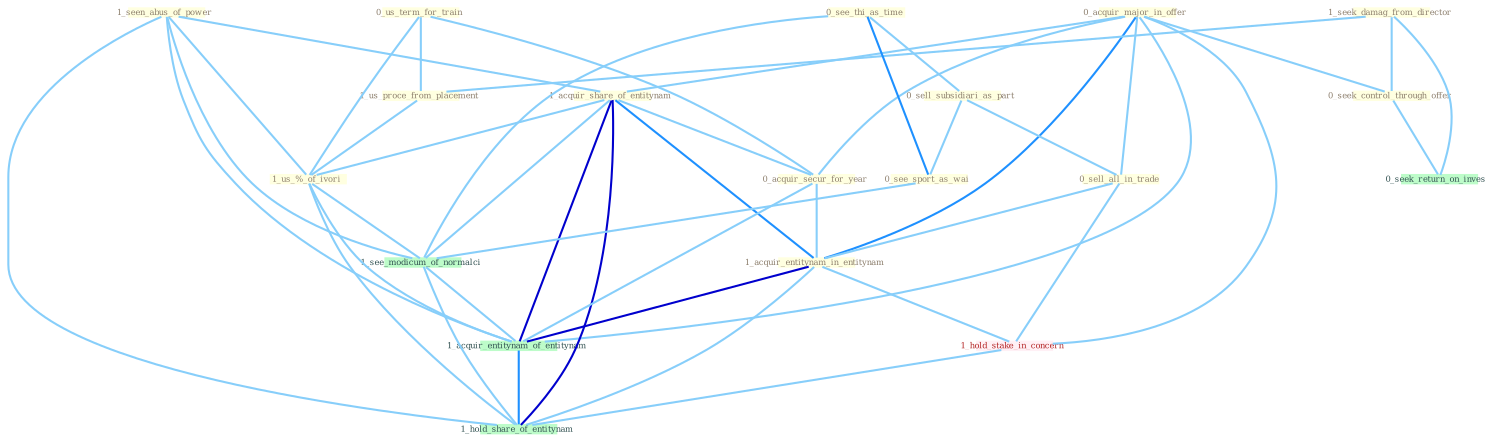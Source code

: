 Graph G{ 
    node
    [shape=polygon,style=filled,width=.5,height=.06,color="#BDFCC9",fixedsize=true,fontsize=4,
    fontcolor="#2f4f4f"];
    {node
    [color="#ffffe0", fontcolor="#8b7d6b"] "0_acquir_major_in_offer " "1_seek_damag_from_director " "0_see_thi_as_time " "0_us_term_for_train " "1_seen_abus_of_power " "1_us_proce_from_placement " "1_acquir_share_of_entitynam " "0_seek_control_through_offer " "0_sell_subsidiari_as_part " "0_sell_all_in_trade " "1_us_%_of_ivori " "0_acquir_secur_for_year " "1_acquir_entitynam_in_entitynam " "0_see_sport_as_wai "}
{node [color="#fff0f5", fontcolor="#b22222"] "1_hold_stake_in_concern "}
edge [color="#B0E2FF"];

	"0_acquir_major_in_offer " -- "1_acquir_share_of_entitynam " [w="1", color="#87cefa" ];
	"0_acquir_major_in_offer " -- "0_seek_control_through_offer " [w="1", color="#87cefa" ];
	"0_acquir_major_in_offer " -- "0_sell_all_in_trade " [w="1", color="#87cefa" ];
	"0_acquir_major_in_offer " -- "0_acquir_secur_for_year " [w="1", color="#87cefa" ];
	"0_acquir_major_in_offer " -- "1_acquir_entitynam_in_entitynam " [w="2", color="#1e90ff" , len=0.8];
	"0_acquir_major_in_offer " -- "1_hold_stake_in_concern " [w="1", color="#87cefa" ];
	"0_acquir_major_in_offer " -- "1_acquir_entitynam_of_entitynam " [w="1", color="#87cefa" ];
	"1_seek_damag_from_director " -- "1_us_proce_from_placement " [w="1", color="#87cefa" ];
	"1_seek_damag_from_director " -- "0_seek_control_through_offer " [w="1", color="#87cefa" ];
	"1_seek_damag_from_director " -- "0_seek_return_on_invest " [w="1", color="#87cefa" ];
	"0_see_thi_as_time " -- "0_sell_subsidiari_as_part " [w="1", color="#87cefa" ];
	"0_see_thi_as_time " -- "0_see_sport_as_wai " [w="2", color="#1e90ff" , len=0.8];
	"0_see_thi_as_time " -- "1_see_modicum_of_normalci " [w="1", color="#87cefa" ];
	"0_us_term_for_train " -- "1_us_proce_from_placement " [w="1", color="#87cefa" ];
	"0_us_term_for_train " -- "1_us_%_of_ivori " [w="1", color="#87cefa" ];
	"0_us_term_for_train " -- "0_acquir_secur_for_year " [w="1", color="#87cefa" ];
	"1_seen_abus_of_power " -- "1_acquir_share_of_entitynam " [w="1", color="#87cefa" ];
	"1_seen_abus_of_power " -- "1_us_%_of_ivori " [w="1", color="#87cefa" ];
	"1_seen_abus_of_power " -- "1_see_modicum_of_normalci " [w="1", color="#87cefa" ];
	"1_seen_abus_of_power " -- "1_acquir_entitynam_of_entitynam " [w="1", color="#87cefa" ];
	"1_seen_abus_of_power " -- "1_hold_share_of_entitynam " [w="1", color="#87cefa" ];
	"1_us_proce_from_placement " -- "1_us_%_of_ivori " [w="1", color="#87cefa" ];
	"1_acquir_share_of_entitynam " -- "1_us_%_of_ivori " [w="1", color="#87cefa" ];
	"1_acquir_share_of_entitynam " -- "0_acquir_secur_for_year " [w="1", color="#87cefa" ];
	"1_acquir_share_of_entitynam " -- "1_acquir_entitynam_in_entitynam " [w="2", color="#1e90ff" , len=0.8];
	"1_acquir_share_of_entitynam " -- "1_see_modicum_of_normalci " [w="1", color="#87cefa" ];
	"1_acquir_share_of_entitynam " -- "1_acquir_entitynam_of_entitynam " [w="3", color="#0000cd" , len=0.6];
	"1_acquir_share_of_entitynam " -- "1_hold_share_of_entitynam " [w="3", color="#0000cd" , len=0.6];
	"0_seek_control_through_offer " -- "0_seek_return_on_invest " [w="1", color="#87cefa" ];
	"0_sell_subsidiari_as_part " -- "0_sell_all_in_trade " [w="1", color="#87cefa" ];
	"0_sell_subsidiari_as_part " -- "0_see_sport_as_wai " [w="1", color="#87cefa" ];
	"0_sell_all_in_trade " -- "1_acquir_entitynam_in_entitynam " [w="1", color="#87cefa" ];
	"0_sell_all_in_trade " -- "1_hold_stake_in_concern " [w="1", color="#87cefa" ];
	"1_us_%_of_ivori " -- "1_see_modicum_of_normalci " [w="1", color="#87cefa" ];
	"1_us_%_of_ivori " -- "1_acquir_entitynam_of_entitynam " [w="1", color="#87cefa" ];
	"1_us_%_of_ivori " -- "1_hold_share_of_entitynam " [w="1", color="#87cefa" ];
	"0_acquir_secur_for_year " -- "1_acquir_entitynam_in_entitynam " [w="1", color="#87cefa" ];
	"0_acquir_secur_for_year " -- "1_acquir_entitynam_of_entitynam " [w="1", color="#87cefa" ];
	"1_acquir_entitynam_in_entitynam " -- "1_hold_stake_in_concern " [w="1", color="#87cefa" ];
	"1_acquir_entitynam_in_entitynam " -- "1_acquir_entitynam_of_entitynam " [w="3", color="#0000cd" , len=0.6];
	"1_acquir_entitynam_in_entitynam " -- "1_hold_share_of_entitynam " [w="1", color="#87cefa" ];
	"0_see_sport_as_wai " -- "1_see_modicum_of_normalci " [w="1", color="#87cefa" ];
	"1_hold_stake_in_concern " -- "1_hold_share_of_entitynam " [w="1", color="#87cefa" ];
	"1_see_modicum_of_normalci " -- "1_acquir_entitynam_of_entitynam " [w="1", color="#87cefa" ];
	"1_see_modicum_of_normalci " -- "1_hold_share_of_entitynam " [w="1", color="#87cefa" ];
	"1_acquir_entitynam_of_entitynam " -- "1_hold_share_of_entitynam " [w="2", color="#1e90ff" , len=0.8];
}